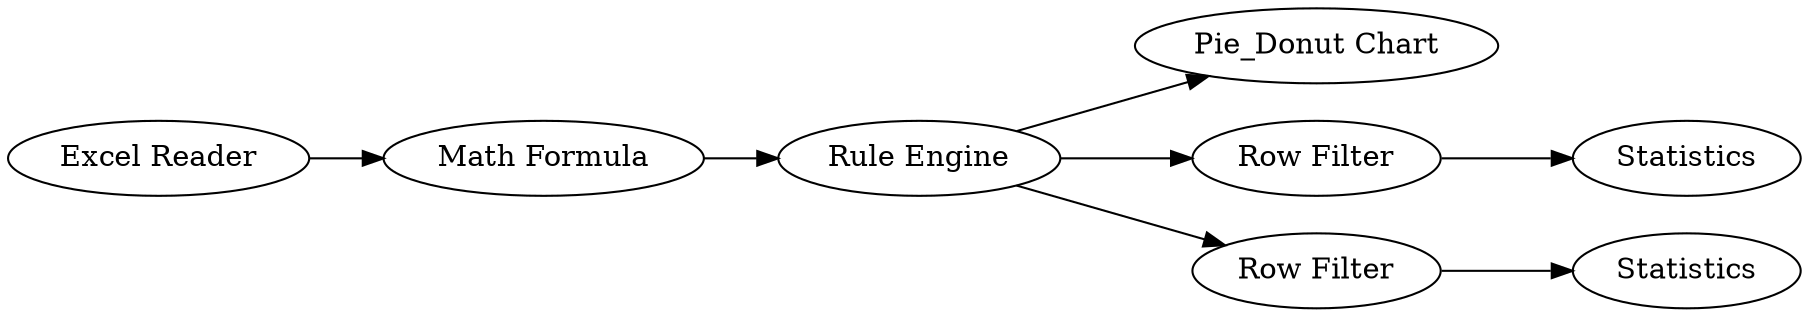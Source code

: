 digraph {
	"-2244681032471985719_6" [label=Statistics]
	"-2244681032471985719_3" [label=Statistics]
	"-2244681032471985719_8" [label="Pie_Donut Chart"]
	"-2244681032471985719_5" [label="Row Filter"]
	"-2244681032471985719_2" [label="Math Formula"]
	"-2244681032471985719_7" [label="Row Filter"]
	"-2244681032471985719_4" [label="Rule Engine"]
	"-2244681032471985719_1" [label="Excel Reader"]
	"-2244681032471985719_1" -> "-2244681032471985719_2"
	"-2244681032471985719_4" -> "-2244681032471985719_8"
	"-2244681032471985719_4" -> "-2244681032471985719_5"
	"-2244681032471985719_7" -> "-2244681032471985719_6"
	"-2244681032471985719_5" -> "-2244681032471985719_3"
	"-2244681032471985719_2" -> "-2244681032471985719_4"
	"-2244681032471985719_4" -> "-2244681032471985719_7"
	rankdir=LR
}
